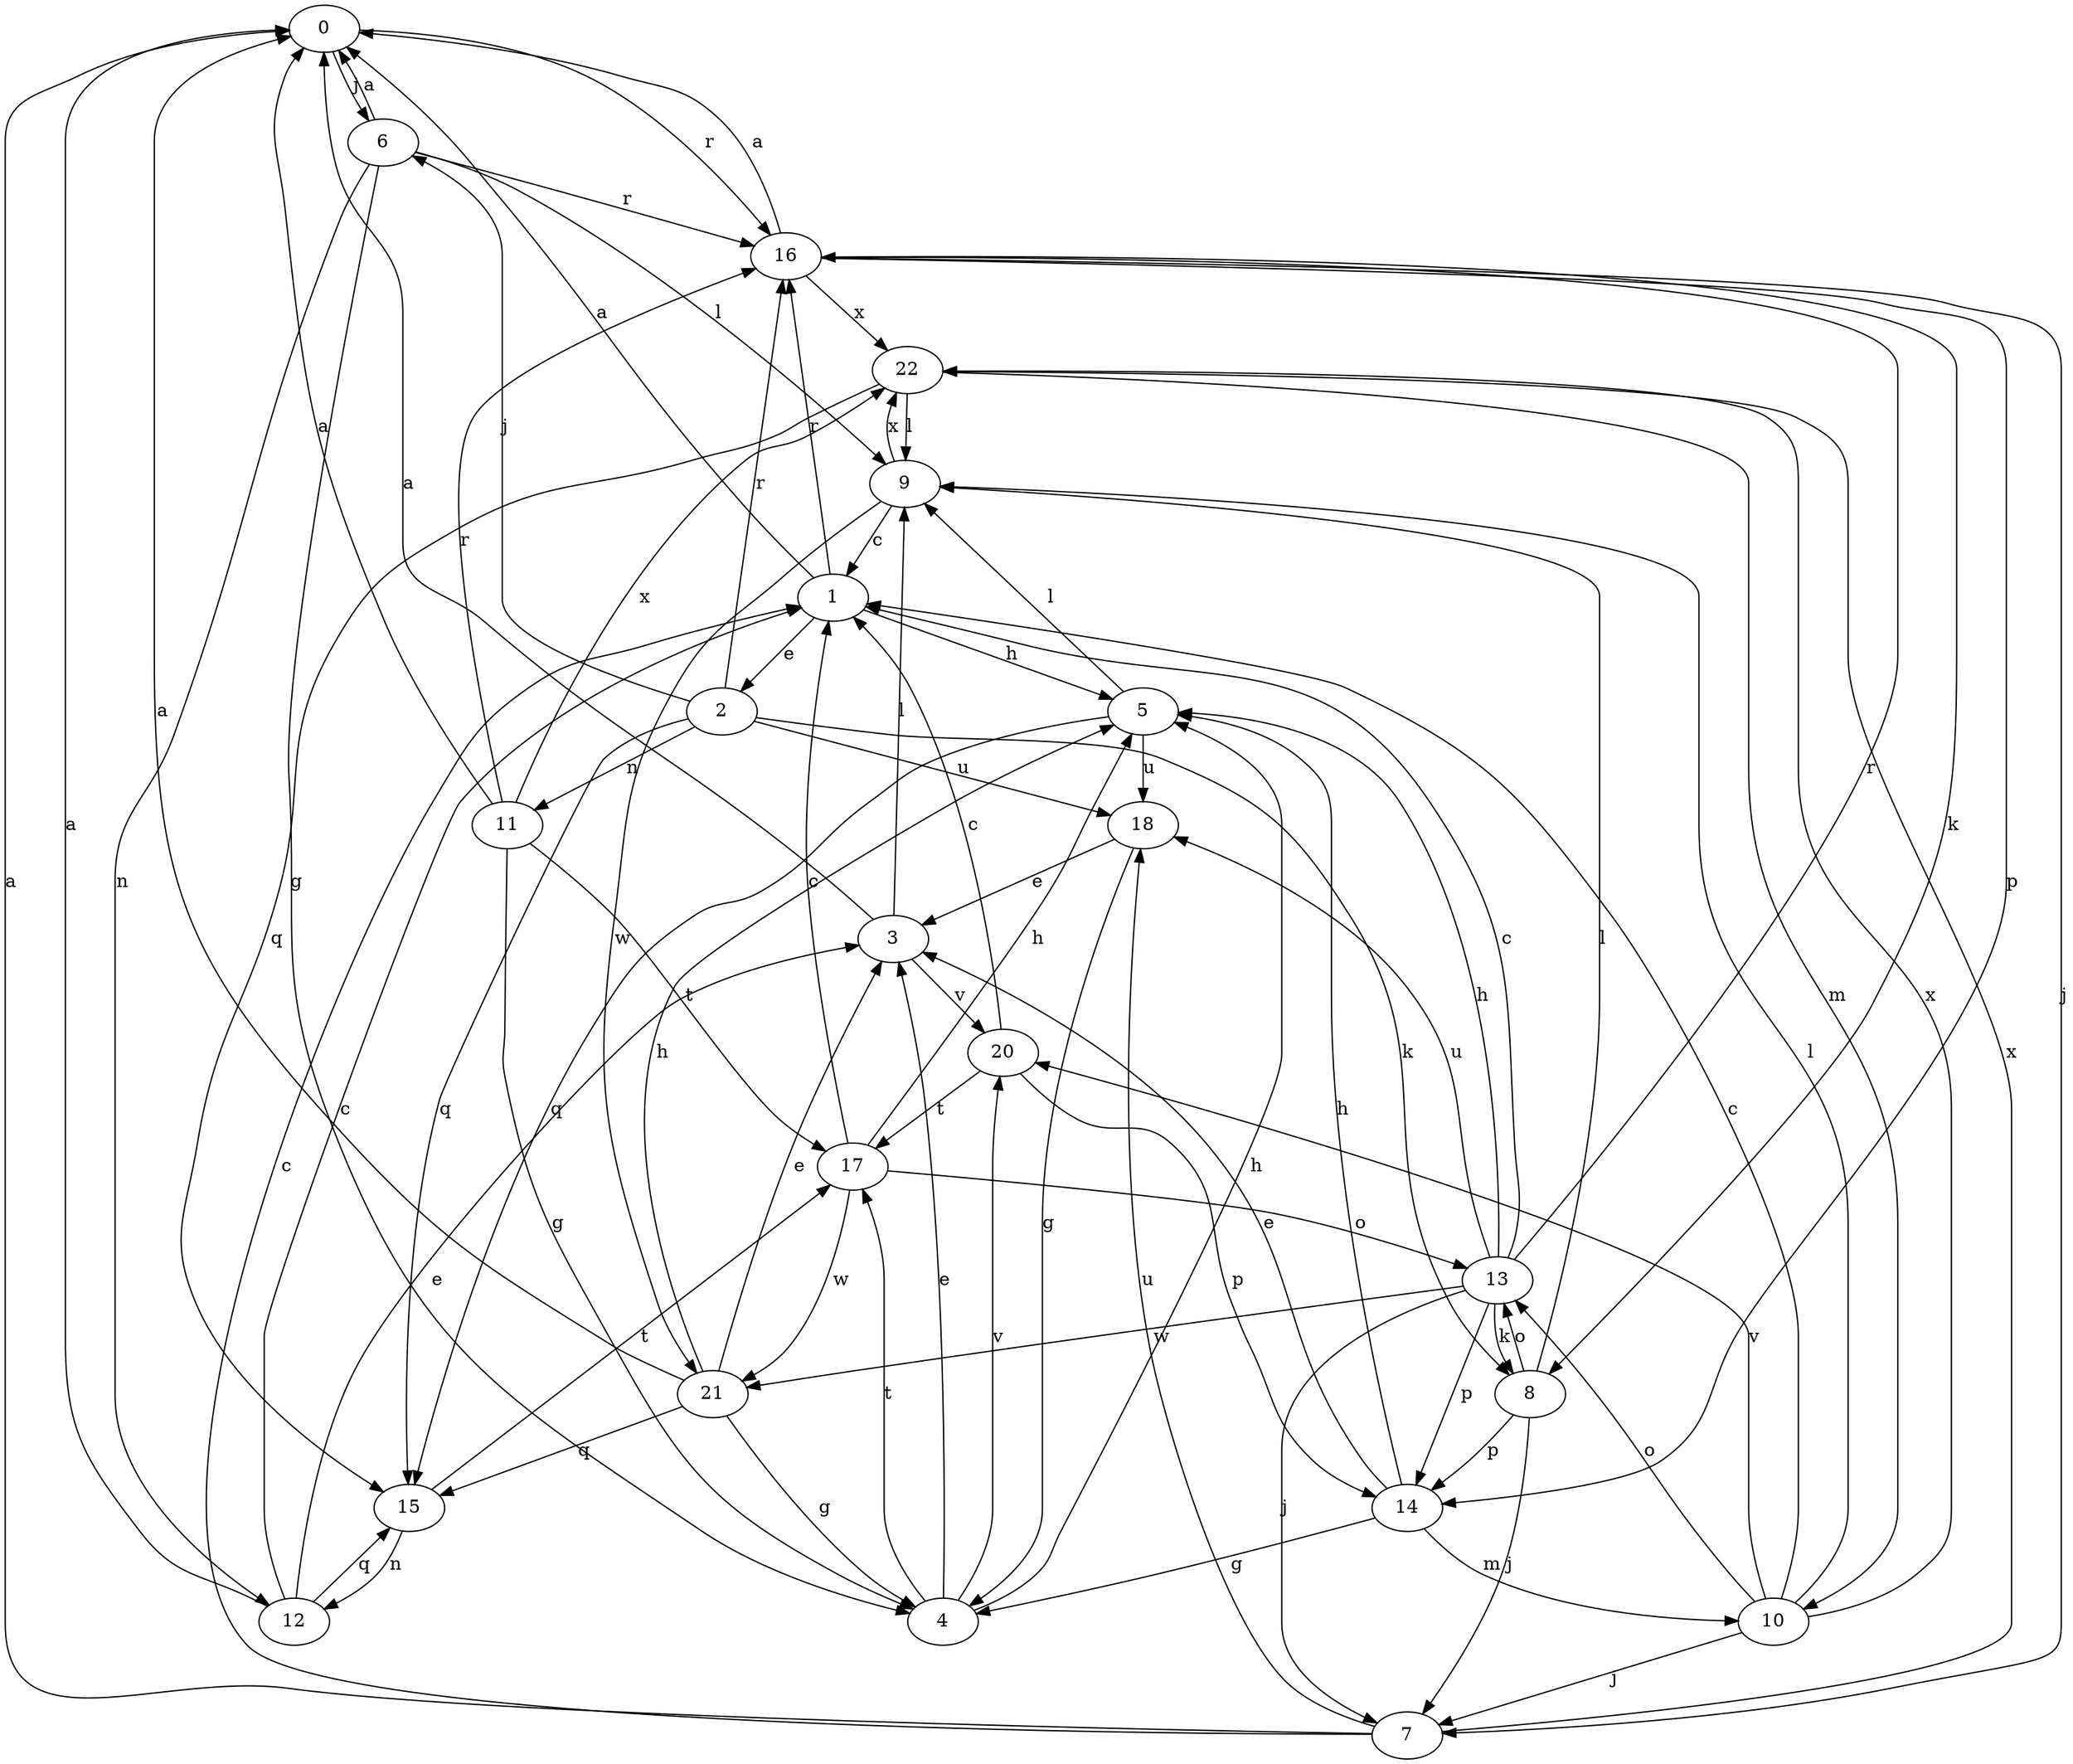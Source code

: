strict digraph  {
0;
1;
2;
3;
4;
5;
6;
7;
8;
9;
10;
11;
12;
13;
14;
15;
16;
17;
18;
20;
21;
22;
0 -> 6  [label=j];
0 -> 16  [label=r];
1 -> 0  [label=a];
1 -> 2  [label=e];
1 -> 5  [label=h];
1 -> 16  [label=r];
2 -> 6  [label=j];
2 -> 8  [label=k];
2 -> 11  [label=n];
2 -> 15  [label=q];
2 -> 16  [label=r];
2 -> 18  [label=u];
3 -> 0  [label=a];
3 -> 9  [label=l];
3 -> 20  [label=v];
4 -> 3  [label=e];
4 -> 5  [label=h];
4 -> 17  [label=t];
4 -> 20  [label=v];
5 -> 9  [label=l];
5 -> 15  [label=q];
5 -> 18  [label=u];
6 -> 0  [label=a];
6 -> 4  [label=g];
6 -> 9  [label=l];
6 -> 12  [label=n];
6 -> 16  [label=r];
7 -> 0  [label=a];
7 -> 1  [label=c];
7 -> 18  [label=u];
7 -> 22  [label=x];
8 -> 7  [label=j];
8 -> 9  [label=l];
8 -> 13  [label=o];
8 -> 14  [label=p];
9 -> 1  [label=c];
9 -> 21  [label=w];
9 -> 22  [label=x];
10 -> 1  [label=c];
10 -> 7  [label=j];
10 -> 9  [label=l];
10 -> 13  [label=o];
10 -> 20  [label=v];
10 -> 22  [label=x];
11 -> 0  [label=a];
11 -> 4  [label=g];
11 -> 16  [label=r];
11 -> 17  [label=t];
11 -> 22  [label=x];
12 -> 0  [label=a];
12 -> 1  [label=c];
12 -> 3  [label=e];
12 -> 15  [label=q];
13 -> 1  [label=c];
13 -> 5  [label=h];
13 -> 7  [label=j];
13 -> 8  [label=k];
13 -> 14  [label=p];
13 -> 16  [label=r];
13 -> 18  [label=u];
13 -> 21  [label=w];
14 -> 3  [label=e];
14 -> 4  [label=g];
14 -> 5  [label=h];
14 -> 10  [label=m];
15 -> 12  [label=n];
15 -> 17  [label=t];
16 -> 0  [label=a];
16 -> 7  [label=j];
16 -> 8  [label=k];
16 -> 14  [label=p];
16 -> 22  [label=x];
17 -> 1  [label=c];
17 -> 5  [label=h];
17 -> 13  [label=o];
17 -> 21  [label=w];
18 -> 3  [label=e];
18 -> 4  [label=g];
20 -> 1  [label=c];
20 -> 14  [label=p];
20 -> 17  [label=t];
21 -> 0  [label=a];
21 -> 3  [label=e];
21 -> 4  [label=g];
21 -> 5  [label=h];
21 -> 15  [label=q];
22 -> 9  [label=l];
22 -> 10  [label=m];
22 -> 15  [label=q];
}
